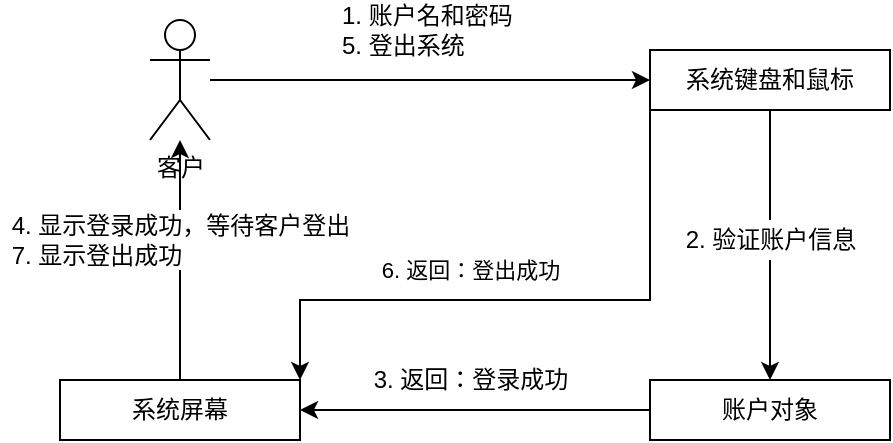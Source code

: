 <mxfile version="14.6.9" type="github">
  <diagram id="OVftnZgLhKB68KdpVi7H" name="Page-1">
    <mxGraphModel dx="1018" dy="800" grid="1" gridSize="10" guides="1" tooltips="1" connect="1" arrows="1" fold="1" page="1" pageScale="1" pageWidth="827" pageHeight="1169" math="0" shadow="0">
      <root>
        <mxCell id="0" />
        <mxCell id="1" parent="0" />
        <mxCell id="MnJpBCb9XRixwp29BhQ0-1" value="客户" style="shape=umlActor;verticalLabelPosition=bottom;verticalAlign=top;html=1;outlineConnect=0;" vertex="1" parent="1">
          <mxGeometry x="270" y="180" width="30" height="60" as="geometry" />
        </mxCell>
        <mxCell id="MnJpBCb9XRixwp29BhQ0-19" style="edgeStyle=orthogonalEdgeStyle;rounded=0;orthogonalLoop=1;jettySize=auto;html=1;exitX=0;exitY=1;exitDx=0;exitDy=0;entryX=1;entryY=0;entryDx=0;entryDy=0;" edge="1" parent="1" source="MnJpBCb9XRixwp29BhQ0-3" target="MnJpBCb9XRixwp29BhQ0-5">
          <mxGeometry relative="1" as="geometry">
            <Array as="points">
              <mxPoint x="520" y="320" />
              <mxPoint x="345" y="320" />
            </Array>
          </mxGeometry>
        </mxCell>
        <mxCell id="MnJpBCb9XRixwp29BhQ0-20" value="6. 返回：登出成功" style="edgeLabel;html=1;align=center;verticalAlign=middle;resizable=0;points=[];" vertex="1" connectable="0" parent="MnJpBCb9XRixwp29BhQ0-19">
          <mxGeometry x="0.194" y="2" relative="1" as="geometry">
            <mxPoint y="-17" as="offset" />
          </mxGeometry>
        </mxCell>
        <mxCell id="MnJpBCb9XRixwp29BhQ0-3" value="系统键盘和鼠标" style="rounded=0;whiteSpace=wrap;html=1;" vertex="1" parent="1">
          <mxGeometry x="520" y="195" width="120" height="30" as="geometry" />
        </mxCell>
        <mxCell id="MnJpBCb9XRixwp29BhQ0-11" style="edgeStyle=orthogonalEdgeStyle;rounded=0;orthogonalLoop=1;jettySize=auto;html=1;entryX=1;entryY=0.5;entryDx=0;entryDy=0;" edge="1" parent="1" source="MnJpBCb9XRixwp29BhQ0-4" target="MnJpBCb9XRixwp29BhQ0-5">
          <mxGeometry relative="1" as="geometry" />
        </mxCell>
        <mxCell id="MnJpBCb9XRixwp29BhQ0-4" value="账户对象" style="rounded=0;whiteSpace=wrap;html=1;" vertex="1" parent="1">
          <mxGeometry x="520" y="360" width="120" height="30" as="geometry" />
        </mxCell>
        <mxCell id="MnJpBCb9XRixwp29BhQ0-13" style="edgeStyle=orthogonalEdgeStyle;rounded=0;orthogonalLoop=1;jettySize=auto;html=1;exitX=0.5;exitY=0;exitDx=0;exitDy=0;startArrow=none;" edge="1" parent="1" source="MnJpBCb9XRixwp29BhQ0-15" target="MnJpBCb9XRixwp29BhQ0-1">
          <mxGeometry relative="1" as="geometry" />
        </mxCell>
        <mxCell id="MnJpBCb9XRixwp29BhQ0-5" value="系统屏幕" style="rounded=0;whiteSpace=wrap;html=1;" vertex="1" parent="1">
          <mxGeometry x="225" y="360" width="120" height="30" as="geometry" />
        </mxCell>
        <mxCell id="MnJpBCb9XRixwp29BhQ0-6" value="" style="endArrow=classic;html=1;entryX=0;entryY=0.5;entryDx=0;entryDy=0;" edge="1" parent="1" source="MnJpBCb9XRixwp29BhQ0-1" target="MnJpBCb9XRixwp29BhQ0-3">
          <mxGeometry width="50" height="50" relative="1" as="geometry">
            <mxPoint x="350" y="280" as="sourcePoint" />
            <mxPoint x="480" y="200" as="targetPoint" />
          </mxGeometry>
        </mxCell>
        <mxCell id="MnJpBCb9XRixwp29BhQ0-7" value="1. 账户名和密码&lt;br&gt;5. 登出系统" style="text;html=1;align=left;verticalAlign=middle;resizable=0;points=[];autosize=1;strokeColor=none;" vertex="1" parent="1">
          <mxGeometry x="363.5" y="170" width="100" height="30" as="geometry" />
        </mxCell>
        <mxCell id="MnJpBCb9XRixwp29BhQ0-8" value="" style="endArrow=classic;html=1;exitX=0.5;exitY=1;exitDx=0;exitDy=0;entryX=0.5;entryY=0;entryDx=0;entryDy=0;startArrow=none;" edge="1" parent="1" source="MnJpBCb9XRixwp29BhQ0-9" target="MnJpBCb9XRixwp29BhQ0-4">
          <mxGeometry width="50" height="50" relative="1" as="geometry">
            <mxPoint x="560" y="300" as="sourcePoint" />
            <mxPoint x="610" y="250" as="targetPoint" />
          </mxGeometry>
        </mxCell>
        <mxCell id="MnJpBCb9XRixwp29BhQ0-12" value="3. 返回：登录成功" style="text;html=1;align=center;verticalAlign=middle;resizable=0;points=[];autosize=1;strokeColor=none;" vertex="1" parent="1">
          <mxGeometry x="375" y="350" width="110" height="20" as="geometry" />
        </mxCell>
        <mxCell id="MnJpBCb9XRixwp29BhQ0-15" value="&lt;div style=&quot;text-align: left&quot;&gt;&lt;span&gt;4. 显示登录成功，等待客户登出&lt;/span&gt;&lt;/div&gt;&lt;div style=&quot;text-align: left&quot;&gt;&lt;span&gt;7. 显示登出成功&lt;/span&gt;&lt;/div&gt;" style="text;html=1;align=center;verticalAlign=middle;resizable=0;points=[];autosize=1;strokeColor=none;" vertex="1" parent="1">
          <mxGeometry x="195" y="275" width="180" height="30" as="geometry" />
        </mxCell>
        <mxCell id="MnJpBCb9XRixwp29BhQ0-16" value="" style="edgeStyle=orthogonalEdgeStyle;rounded=0;orthogonalLoop=1;jettySize=auto;html=1;exitX=0.5;exitY=0;exitDx=0;exitDy=0;endArrow=none;" edge="1" parent="1" source="MnJpBCb9XRixwp29BhQ0-5" target="MnJpBCb9XRixwp29BhQ0-15">
          <mxGeometry relative="1" as="geometry">
            <mxPoint x="330" y="360" as="sourcePoint" />
            <mxPoint x="285" y="240" as="targetPoint" />
          </mxGeometry>
        </mxCell>
        <mxCell id="MnJpBCb9XRixwp29BhQ0-9" value="2. 验证账户信息" style="text;html=1;align=center;verticalAlign=middle;resizable=0;points=[];autosize=1;strokeColor=none;" vertex="1" parent="1">
          <mxGeometry x="530" y="280" width="100" height="20" as="geometry" />
        </mxCell>
        <mxCell id="MnJpBCb9XRixwp29BhQ0-18" value="" style="endArrow=none;html=1;exitX=0.5;exitY=1;exitDx=0;exitDy=0;entryX=0.5;entryY=0;entryDx=0;entryDy=0;" edge="1" parent="1" source="MnJpBCb9XRixwp29BhQ0-3" target="MnJpBCb9XRixwp29BhQ0-9">
          <mxGeometry width="50" height="50" relative="1" as="geometry">
            <mxPoint x="580" y="225" as="sourcePoint" />
            <mxPoint x="580" y="360" as="targetPoint" />
          </mxGeometry>
        </mxCell>
      </root>
    </mxGraphModel>
  </diagram>
</mxfile>
